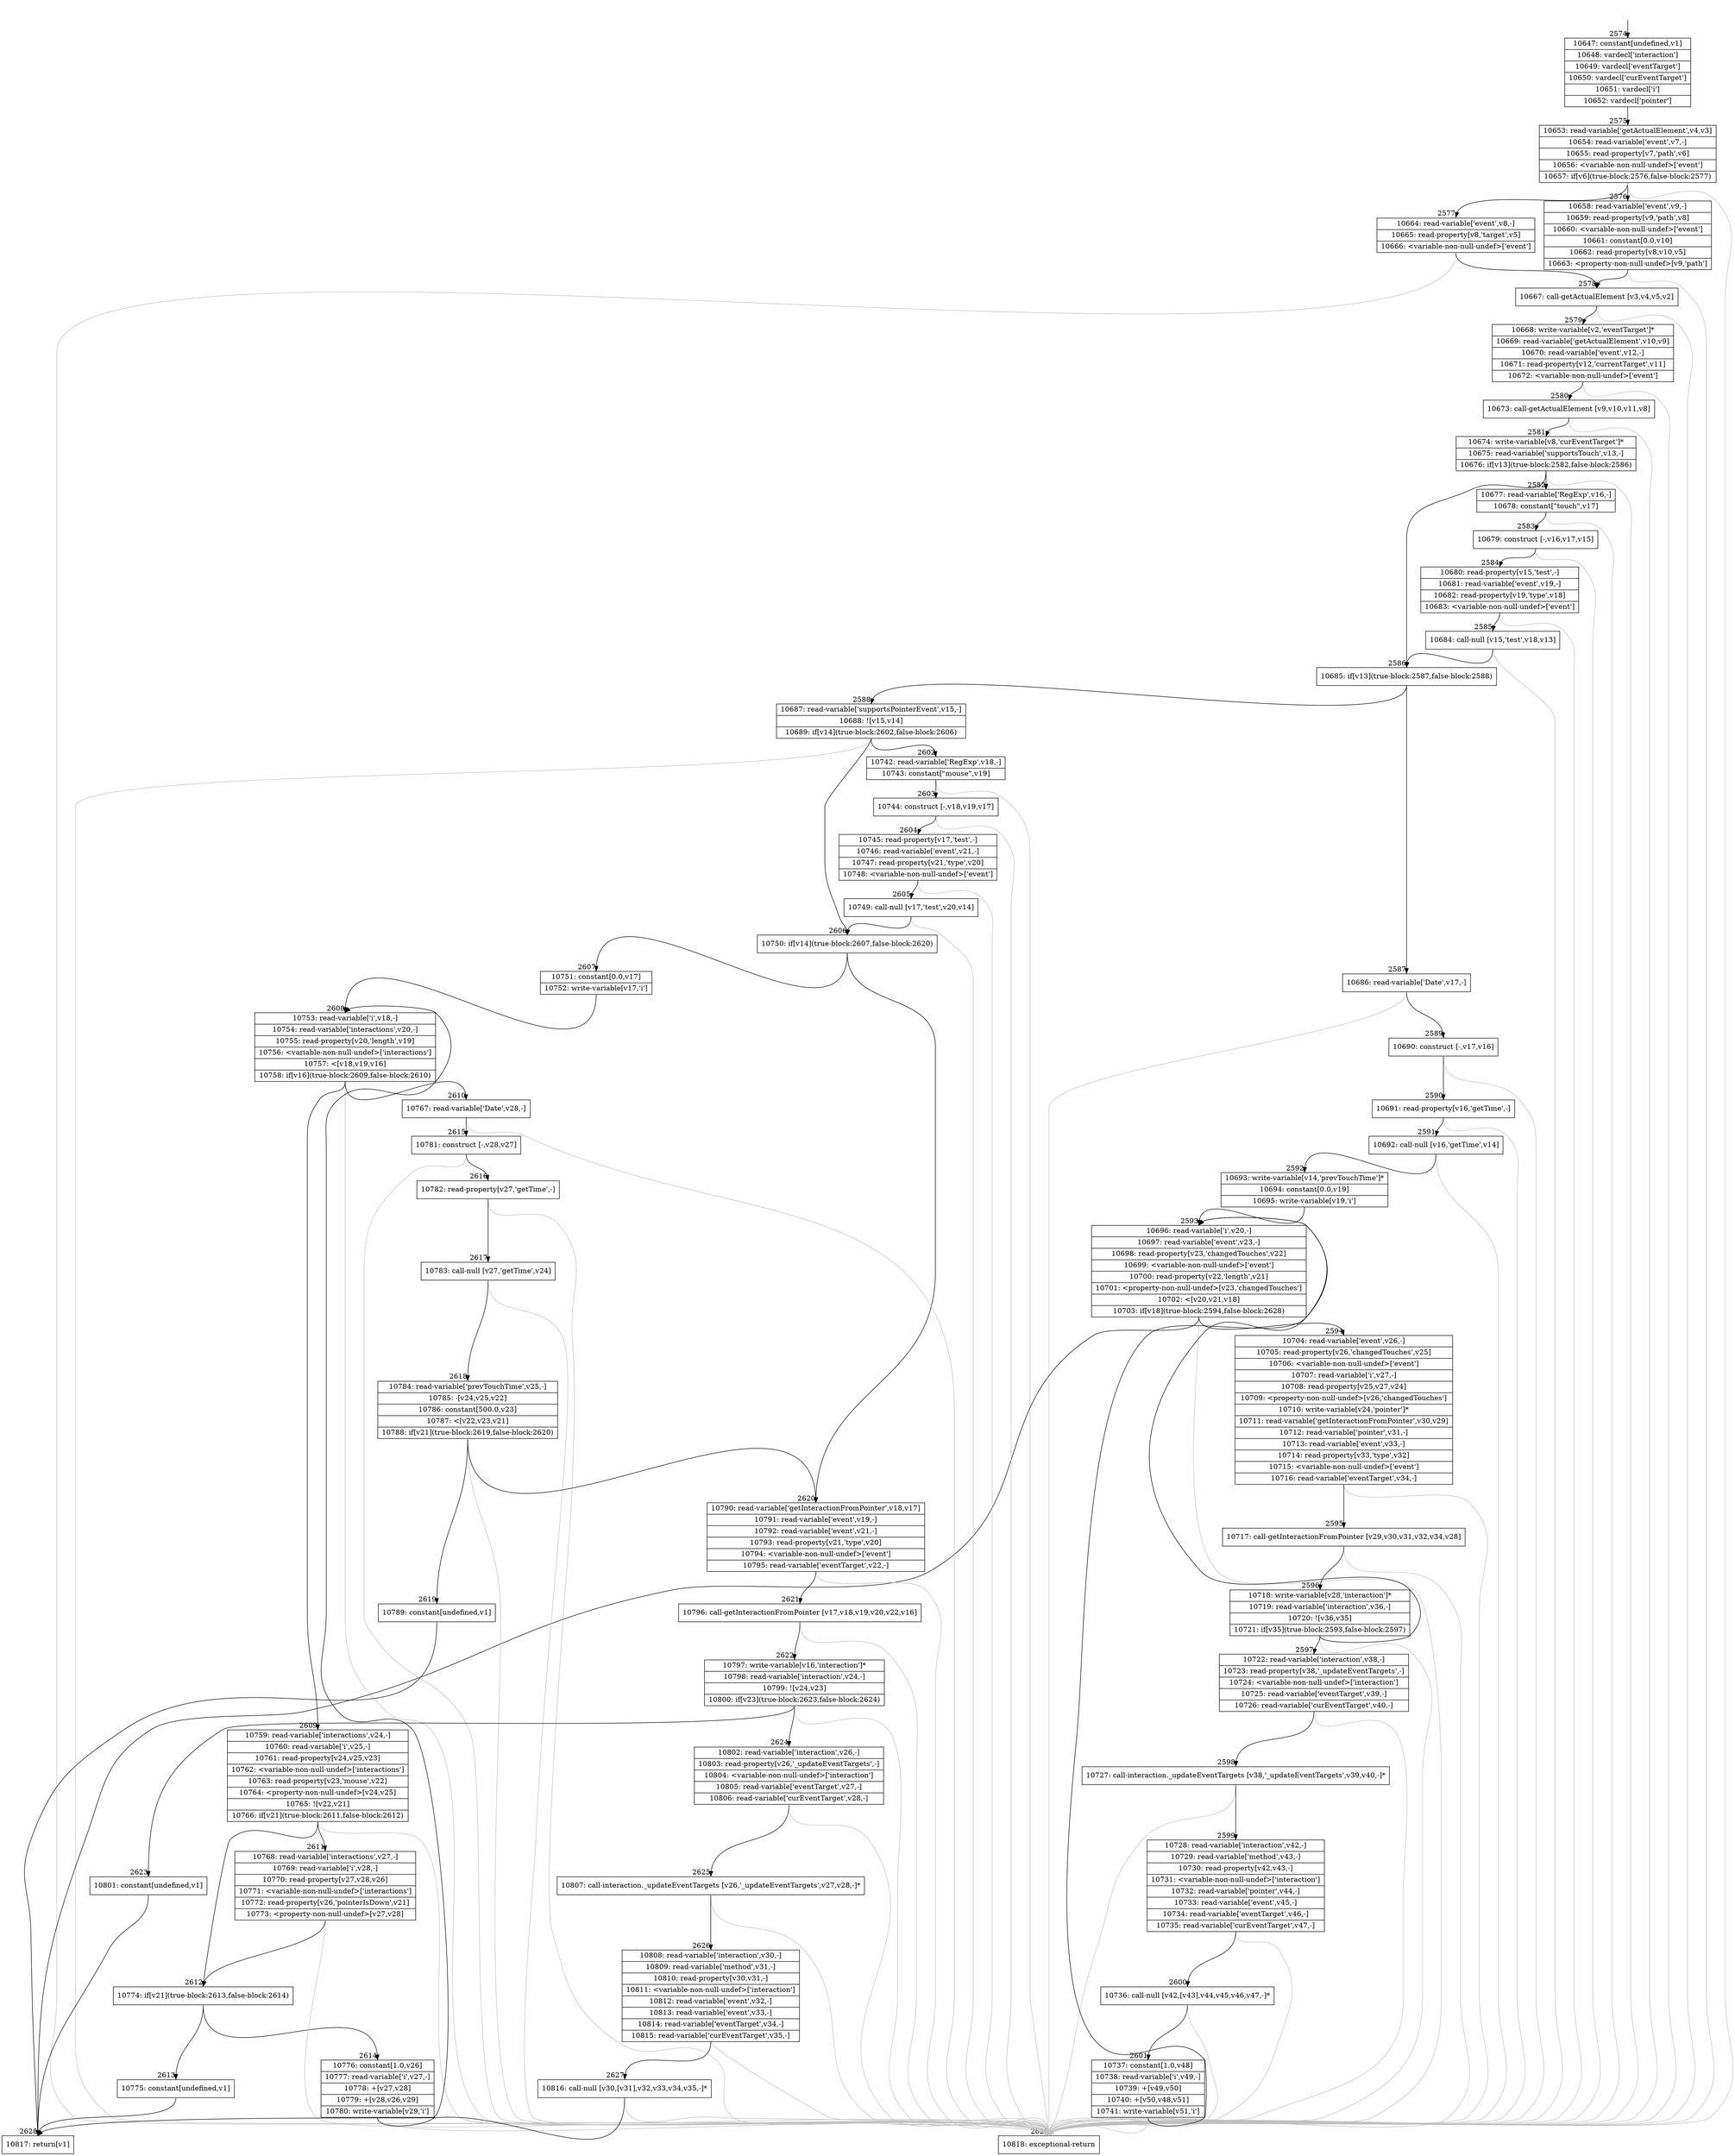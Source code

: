 digraph {
rankdir="TD"
BB_entry114[shape=none,label=""];
BB_entry114 -> BB2574 [tailport=s, headport=n, headlabel="    2574"]
BB2574 [shape=record label="{10647: constant[undefined,v1]|10648: vardecl['interaction']|10649: vardecl['eventTarget']|10650: vardecl['curEventTarget']|10651: vardecl['i']|10652: vardecl['pointer']}" ] 
BB2574 -> BB2575 [tailport=s, headport=n, headlabel="      2575"]
BB2575 [shape=record label="{10653: read-variable['getActualElement',v4,v3]|10654: read-variable['event',v7,-]|10655: read-property[v7,'path',v6]|10656: \<variable-non-null-undef\>['event']|10657: if[v6](true-block:2576,false-block:2577)}" ] 
BB2575 -> BB2576 [tailport=s, headport=n, headlabel="      2576"]
BB2575 -> BB2577 [tailport=s, headport=n, headlabel="      2577"]
BB2575 -> BB2629 [tailport=s, headport=n, color=gray, headlabel="      2629"]
BB2576 [shape=record label="{10658: read-variable['event',v9,-]|10659: read-property[v9,'path',v8]|10660: \<variable-non-null-undef\>['event']|10661: constant[0.0,v10]|10662: read-property[v8,v10,v5]|10663: \<property-non-null-undef\>[v9,'path']}" ] 
BB2576 -> BB2578 [tailport=s, headport=n, headlabel="      2578"]
BB2576 -> BB2629 [tailport=s, headport=n, color=gray]
BB2577 [shape=record label="{10664: read-variable['event',v8,-]|10665: read-property[v8,'target',v5]|10666: \<variable-non-null-undef\>['event']}" ] 
BB2577 -> BB2578 [tailport=s, headport=n]
BB2577 -> BB2629 [tailport=s, headport=n, color=gray]
BB2578 [shape=record label="{10667: call-getActualElement [v3,v4,v5,v2]}" ] 
BB2578 -> BB2579 [tailport=s, headport=n, headlabel="      2579"]
BB2578 -> BB2629 [tailport=s, headport=n, color=gray]
BB2579 [shape=record label="{10668: write-variable[v2,'eventTarget']*|10669: read-variable['getActualElement',v10,v9]|10670: read-variable['event',v12,-]|10671: read-property[v12,'currentTarget',v11]|10672: \<variable-non-null-undef\>['event']}" ] 
BB2579 -> BB2580 [tailport=s, headport=n, headlabel="      2580"]
BB2579 -> BB2629 [tailport=s, headport=n, color=gray]
BB2580 [shape=record label="{10673: call-getActualElement [v9,v10,v11,v8]}" ] 
BB2580 -> BB2581 [tailport=s, headport=n, headlabel="      2581"]
BB2580 -> BB2629 [tailport=s, headport=n, color=gray]
BB2581 [shape=record label="{10674: write-variable[v8,'curEventTarget']*|10675: read-variable['supportsTouch',v13,-]|10676: if[v13](true-block:2582,false-block:2586)}" ] 
BB2581 -> BB2586 [tailport=s, headport=n, headlabel="      2586"]
BB2581 -> BB2582 [tailport=s, headport=n, headlabel="      2582"]
BB2581 -> BB2629 [tailport=s, headport=n, color=gray]
BB2582 [shape=record label="{10677: read-variable['RegExp',v16,-]|10678: constant[\"touch\",v17]}" ] 
BB2582 -> BB2583 [tailport=s, headport=n, headlabel="      2583"]
BB2582 -> BB2629 [tailport=s, headport=n, color=gray]
BB2583 [shape=record label="{10679: construct [-,v16,v17,v15]}" ] 
BB2583 -> BB2584 [tailport=s, headport=n, headlabel="      2584"]
BB2583 -> BB2629 [tailport=s, headport=n, color=gray]
BB2584 [shape=record label="{10680: read-property[v15,'test',-]|10681: read-variable['event',v19,-]|10682: read-property[v19,'type',v18]|10683: \<variable-non-null-undef\>['event']}" ] 
BB2584 -> BB2585 [tailport=s, headport=n, headlabel="      2585"]
BB2584 -> BB2629 [tailport=s, headport=n, color=gray]
BB2585 [shape=record label="{10684: call-null [v15,'test',v18,v13]}" ] 
BB2585 -> BB2586 [tailport=s, headport=n]
BB2585 -> BB2629 [tailport=s, headport=n, color=gray]
BB2586 [shape=record label="{10685: if[v13](true-block:2587,false-block:2588)}" ] 
BB2586 -> BB2587 [tailport=s, headport=n, headlabel="      2587"]
BB2586 -> BB2588 [tailport=s, headport=n, headlabel="      2588"]
BB2587 [shape=record label="{10686: read-variable['Date',v17,-]}" ] 
BB2587 -> BB2589 [tailport=s, headport=n, headlabel="      2589"]
BB2587 -> BB2629 [tailport=s, headport=n, color=gray]
BB2588 [shape=record label="{10687: read-variable['supportsPointerEvent',v15,-]|10688: ![v15,v14]|10689: if[v14](true-block:2602,false-block:2606)}" ] 
BB2588 -> BB2606 [tailport=s, headport=n, headlabel="      2606"]
BB2588 -> BB2602 [tailport=s, headport=n, headlabel="      2602"]
BB2588 -> BB2629 [tailport=s, headport=n, color=gray]
BB2589 [shape=record label="{10690: construct [-,v17,v16]}" ] 
BB2589 -> BB2590 [tailport=s, headport=n, headlabel="      2590"]
BB2589 -> BB2629 [tailport=s, headport=n, color=gray]
BB2590 [shape=record label="{10691: read-property[v16,'getTime',-]}" ] 
BB2590 -> BB2591 [tailport=s, headport=n, headlabel="      2591"]
BB2590 -> BB2629 [tailport=s, headport=n, color=gray]
BB2591 [shape=record label="{10692: call-null [v16,'getTime',v14]}" ] 
BB2591 -> BB2592 [tailport=s, headport=n, headlabel="      2592"]
BB2591 -> BB2629 [tailport=s, headport=n, color=gray]
BB2592 [shape=record label="{10693: write-variable[v14,'prevTouchTime']*|10694: constant[0.0,v19]|10695: write-variable[v19,'i']}" ] 
BB2592 -> BB2593 [tailport=s, headport=n, headlabel="      2593"]
BB2593 [shape=record label="{10696: read-variable['i',v20,-]|10697: read-variable['event',v23,-]|10698: read-property[v23,'changedTouches',v22]|10699: \<variable-non-null-undef\>['event']|10700: read-property[v22,'length',v21]|10701: \<property-non-null-undef\>[v23,'changedTouches']|10702: \<[v20,v21,v18]|10703: if[v18](true-block:2594,false-block:2628)}" ] 
BB2593 -> BB2594 [tailport=s, headport=n, headlabel="      2594"]
BB2593 -> BB2628 [tailport=s, headport=n, headlabel="      2628"]
BB2593 -> BB2629 [tailport=s, headport=n, color=gray]
BB2594 [shape=record label="{10704: read-variable['event',v26,-]|10705: read-property[v26,'changedTouches',v25]|10706: \<variable-non-null-undef\>['event']|10707: read-variable['i',v27,-]|10708: read-property[v25,v27,v24]|10709: \<property-non-null-undef\>[v26,'changedTouches']|10710: write-variable[v24,'pointer']*|10711: read-variable['getInteractionFromPointer',v30,v29]|10712: read-variable['pointer',v31,-]|10713: read-variable['event',v33,-]|10714: read-property[v33,'type',v32]|10715: \<variable-non-null-undef\>['event']|10716: read-variable['eventTarget',v34,-]}" ] 
BB2594 -> BB2595 [tailport=s, headport=n, headlabel="      2595"]
BB2594 -> BB2629 [tailport=s, headport=n, color=gray]
BB2595 [shape=record label="{10717: call-getInteractionFromPointer [v29,v30,v31,v32,v34,v28]}" ] 
BB2595 -> BB2596 [tailport=s, headport=n, headlabel="      2596"]
BB2595 -> BB2629 [tailport=s, headport=n, color=gray]
BB2596 [shape=record label="{10718: write-variable[v28,'interaction']*|10719: read-variable['interaction',v36,-]|10720: ![v36,v35]|10721: if[v35](true-block:2593,false-block:2597)}" ] 
BB2596 -> BB2593 [tailport=s, headport=n]
BB2596 -> BB2597 [tailport=s, headport=n, headlabel="      2597"]
BB2596 -> BB2629 [tailport=s, headport=n, color=gray]
BB2597 [shape=record label="{10722: read-variable['interaction',v38,-]|10723: read-property[v38,'_updateEventTargets',-]|10724: \<variable-non-null-undef\>['interaction']|10725: read-variable['eventTarget',v39,-]|10726: read-variable['curEventTarget',v40,-]}" ] 
BB2597 -> BB2598 [tailport=s, headport=n, headlabel="      2598"]
BB2597 -> BB2629 [tailport=s, headport=n, color=gray]
BB2598 [shape=record label="{10727: call-interaction._updateEventTargets [v38,'_updateEventTargets',v39,v40,-]*}" ] 
BB2598 -> BB2599 [tailport=s, headport=n, headlabel="      2599"]
BB2598 -> BB2629 [tailport=s, headport=n, color=gray]
BB2599 [shape=record label="{10728: read-variable['interaction',v42,-]|10729: read-variable['method',v43,-]|10730: read-property[v42,v43,-]|10731: \<variable-non-null-undef\>['interaction']|10732: read-variable['pointer',v44,-]|10733: read-variable['event',v45,-]|10734: read-variable['eventTarget',v46,-]|10735: read-variable['curEventTarget',v47,-]}" ] 
BB2599 -> BB2600 [tailport=s, headport=n, headlabel="      2600"]
BB2599 -> BB2629 [tailport=s, headport=n, color=gray]
BB2600 [shape=record label="{10736: call-null [v42,[v43],v44,v45,v46,v47,-]*}" ] 
BB2600 -> BB2601 [tailport=s, headport=n, headlabel="      2601"]
BB2600 -> BB2629 [tailport=s, headport=n, color=gray]
BB2601 [shape=record label="{10737: constant[1.0,v48]|10738: read-variable['i',v49,-]|10739: +[v49,v50]|10740: +[v50,v48,v51]|10741: write-variable[v51,'i']}" ] 
BB2601 -> BB2593 [tailport=s, headport=n]
BB2601 -> BB2629 [tailport=s, headport=n, color=gray]
BB2602 [shape=record label="{10742: read-variable['RegExp',v18,-]|10743: constant[\"mouse\",v19]}" ] 
BB2602 -> BB2603 [tailport=s, headport=n, headlabel="      2603"]
BB2602 -> BB2629 [tailport=s, headport=n, color=gray]
BB2603 [shape=record label="{10744: construct [-,v18,v19,v17]}" ] 
BB2603 -> BB2604 [tailport=s, headport=n, headlabel="      2604"]
BB2603 -> BB2629 [tailport=s, headport=n, color=gray]
BB2604 [shape=record label="{10745: read-property[v17,'test',-]|10746: read-variable['event',v21,-]|10747: read-property[v21,'type',v20]|10748: \<variable-non-null-undef\>['event']}" ] 
BB2604 -> BB2605 [tailport=s, headport=n, headlabel="      2605"]
BB2604 -> BB2629 [tailport=s, headport=n, color=gray]
BB2605 [shape=record label="{10749: call-null [v17,'test',v20,v14]}" ] 
BB2605 -> BB2606 [tailport=s, headport=n]
BB2605 -> BB2629 [tailport=s, headport=n, color=gray]
BB2606 [shape=record label="{10750: if[v14](true-block:2607,false-block:2620)}" ] 
BB2606 -> BB2607 [tailport=s, headport=n, headlabel="      2607"]
BB2606 -> BB2620 [tailport=s, headport=n, headlabel="      2620"]
BB2607 [shape=record label="{10751: constant[0.0,v17]|10752: write-variable[v17,'i']}" ] 
BB2607 -> BB2608 [tailport=s, headport=n, headlabel="      2608"]
BB2608 [shape=record label="{10753: read-variable['i',v18,-]|10754: read-variable['interactions',v20,-]|10755: read-property[v20,'length',v19]|10756: \<variable-non-null-undef\>['interactions']|10757: \<[v18,v19,v16]|10758: if[v16](true-block:2609,false-block:2610)}" ] 
BB2608 -> BB2609 [tailport=s, headport=n, headlabel="      2609"]
BB2608 -> BB2610 [tailport=s, headport=n, headlabel="      2610"]
BB2608 -> BB2629 [tailport=s, headport=n, color=gray]
BB2609 [shape=record label="{10759: read-variable['interactions',v24,-]|10760: read-variable['i',v25,-]|10761: read-property[v24,v25,v23]|10762: \<variable-non-null-undef\>['interactions']|10763: read-property[v23,'mouse',v22]|10764: \<property-non-null-undef\>[v24,v25]|10765: ![v22,v21]|10766: if[v21](true-block:2611,false-block:2612)}" ] 
BB2609 -> BB2612 [tailport=s, headport=n, headlabel="      2612"]
BB2609 -> BB2611 [tailport=s, headport=n, headlabel="      2611"]
BB2609 -> BB2629 [tailport=s, headport=n, color=gray]
BB2610 [shape=record label="{10767: read-variable['Date',v28,-]}" ] 
BB2610 -> BB2615 [tailport=s, headport=n, headlabel="      2615"]
BB2610 -> BB2629 [tailport=s, headport=n, color=gray]
BB2611 [shape=record label="{10768: read-variable['interactions',v27,-]|10769: read-variable['i',v28,-]|10770: read-property[v27,v28,v26]|10771: \<variable-non-null-undef\>['interactions']|10772: read-property[v26,'pointerIsDown',v21]|10773: \<property-non-null-undef\>[v27,v28]}" ] 
BB2611 -> BB2612 [tailport=s, headport=n]
BB2611 -> BB2629 [tailport=s, headport=n, color=gray]
BB2612 [shape=record label="{10774: if[v21](true-block:2613,false-block:2614)}" ] 
BB2612 -> BB2613 [tailport=s, headport=n, headlabel="      2613"]
BB2612 -> BB2614 [tailport=s, headport=n, headlabel="      2614"]
BB2613 [shape=record label="{10775: constant[undefined,v1]}" ] 
BB2613 -> BB2628 [tailport=s, headport=n]
BB2614 [shape=record label="{10776: constant[1.0,v26]|10777: read-variable['i',v27,-]|10778: +[v27,v28]|10779: +[v28,v26,v29]|10780: write-variable[v29,'i']}" ] 
BB2614 -> BB2608 [tailport=s, headport=n]
BB2614 -> BB2629 [tailport=s, headport=n, color=gray]
BB2615 [shape=record label="{10781: construct [-,v28,v27]}" ] 
BB2615 -> BB2616 [tailport=s, headport=n, headlabel="      2616"]
BB2615 -> BB2629 [tailport=s, headport=n, color=gray]
BB2616 [shape=record label="{10782: read-property[v27,'getTime',-]}" ] 
BB2616 -> BB2617 [tailport=s, headport=n, headlabel="      2617"]
BB2616 -> BB2629 [tailport=s, headport=n, color=gray]
BB2617 [shape=record label="{10783: call-null [v27,'getTime',v24]}" ] 
BB2617 -> BB2618 [tailport=s, headport=n, headlabel="      2618"]
BB2617 -> BB2629 [tailport=s, headport=n, color=gray]
BB2618 [shape=record label="{10784: read-variable['prevTouchTime',v25,-]|10785: -[v24,v25,v22]|10786: constant[500.0,v23]|10787: \<[v22,v23,v21]|10788: if[v21](true-block:2619,false-block:2620)}" ] 
BB2618 -> BB2619 [tailport=s, headport=n, headlabel="      2619"]
BB2618 -> BB2620 [tailport=s, headport=n]
BB2618 -> BB2629 [tailport=s, headport=n, color=gray]
BB2619 [shape=record label="{10789: constant[undefined,v1]}" ] 
BB2619 -> BB2628 [tailport=s, headport=n]
BB2620 [shape=record label="{10790: read-variable['getInteractionFromPointer',v18,v17]|10791: read-variable['event',v19,-]|10792: read-variable['event',v21,-]|10793: read-property[v21,'type',v20]|10794: \<variable-non-null-undef\>['event']|10795: read-variable['eventTarget',v22,-]}" ] 
BB2620 -> BB2621 [tailport=s, headport=n, headlabel="      2621"]
BB2620 -> BB2629 [tailport=s, headport=n, color=gray]
BB2621 [shape=record label="{10796: call-getInteractionFromPointer [v17,v18,v19,v20,v22,v16]}" ] 
BB2621 -> BB2622 [tailport=s, headport=n, headlabel="      2622"]
BB2621 -> BB2629 [tailport=s, headport=n, color=gray]
BB2622 [shape=record label="{10797: write-variable[v16,'interaction']*|10798: read-variable['interaction',v24,-]|10799: ![v24,v23]|10800: if[v23](true-block:2623,false-block:2624)}" ] 
BB2622 -> BB2623 [tailport=s, headport=n, headlabel="      2623"]
BB2622 -> BB2624 [tailport=s, headport=n, headlabel="      2624"]
BB2622 -> BB2629 [tailport=s, headport=n, color=gray]
BB2623 [shape=record label="{10801: constant[undefined,v1]}" ] 
BB2623 -> BB2628 [tailport=s, headport=n]
BB2624 [shape=record label="{10802: read-variable['interaction',v26,-]|10803: read-property[v26,'_updateEventTargets',-]|10804: \<variable-non-null-undef\>['interaction']|10805: read-variable['eventTarget',v27,-]|10806: read-variable['curEventTarget',v28,-]}" ] 
BB2624 -> BB2625 [tailport=s, headport=n, headlabel="      2625"]
BB2624 -> BB2629 [tailport=s, headport=n, color=gray]
BB2625 [shape=record label="{10807: call-interaction._updateEventTargets [v26,'_updateEventTargets',v27,v28,-]*}" ] 
BB2625 -> BB2626 [tailport=s, headport=n, headlabel="      2626"]
BB2625 -> BB2629 [tailport=s, headport=n, color=gray]
BB2626 [shape=record label="{10808: read-variable['interaction',v30,-]|10809: read-variable['method',v31,-]|10810: read-property[v30,v31,-]|10811: \<variable-non-null-undef\>['interaction']|10812: read-variable['event',v32,-]|10813: read-variable['event',v33,-]|10814: read-variable['eventTarget',v34,-]|10815: read-variable['curEventTarget',v35,-]}" ] 
BB2626 -> BB2627 [tailport=s, headport=n, headlabel="      2627"]
BB2626 -> BB2629 [tailport=s, headport=n, color=gray]
BB2627 [shape=record label="{10816: call-null [v30,[v31],v32,v33,v34,v35,-]*}" ] 
BB2627 -> BB2628 [tailport=s, headport=n]
BB2627 -> BB2629 [tailport=s, headport=n, color=gray]
BB2628 [shape=record label="{10817: return[v1]}" ] 
BB2629 [shape=record label="{10818: exceptional-return}" ] 
//#$~ 3273
}
